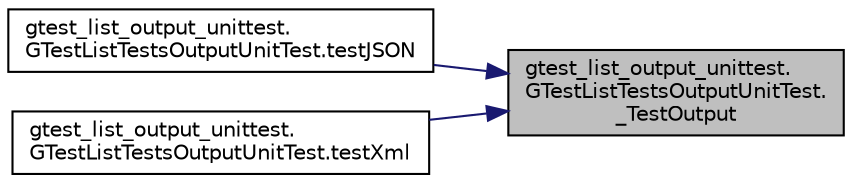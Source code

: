digraph "gtest_list_output_unittest.GTestListTestsOutputUnitTest._TestOutput"
{
 // LATEX_PDF_SIZE
  bgcolor="transparent";
  edge [fontname="Helvetica",fontsize="10",labelfontname="Helvetica",labelfontsize="10"];
  node [fontname="Helvetica",fontsize="10",shape=record];
  rankdir="RL";
  Node1 [label="gtest_list_output_unittest.\lGTestListTestsOutputUnitTest.\l_TestOutput",height=0.2,width=0.4,color="black", fillcolor="grey75", style="filled", fontcolor="black",tooltip=" "];
  Node1 -> Node2 [dir="back",color="midnightblue",fontsize="10",style="solid",fontname="Helvetica"];
  Node2 [label="gtest_list_output_unittest.\lGTestListTestsOutputUnitTest.testJSON",height=0.2,width=0.4,color="black",URL="$classgtest__list__output__unittest_1_1GTestListTestsOutputUnitTest.html#a99bc0627a969b4c7b63ed91e8f187637",tooltip=" "];
  Node1 -> Node3 [dir="back",color="midnightblue",fontsize="10",style="solid",fontname="Helvetica"];
  Node3 [label="gtest_list_output_unittest.\lGTestListTestsOutputUnitTest.testXml",height=0.2,width=0.4,color="black",URL="$classgtest__list__output__unittest_1_1GTestListTestsOutputUnitTest.html#ad3088bc8ee3a0abdabbf1b90507e272e",tooltip=" "];
}
